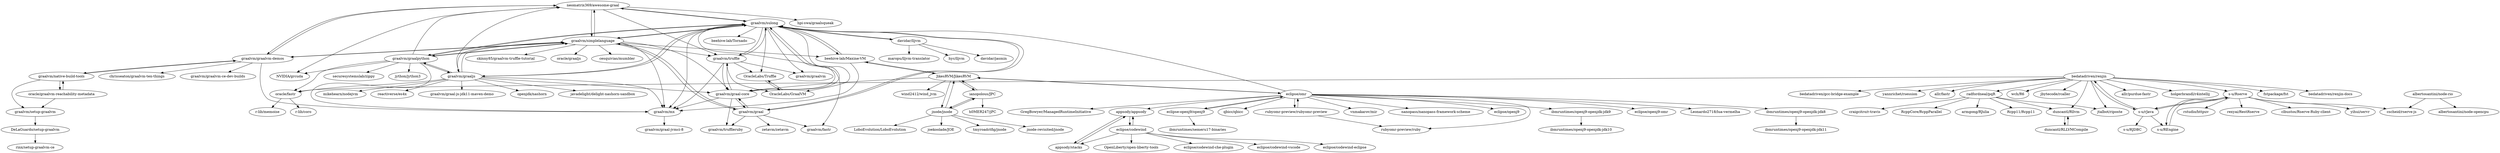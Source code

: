 digraph G {
"neomatrix369/awesome-graal" -> "NVIDIA/grcuda" ["e"=1]
"neomatrix369/awesome-graal" -> "graalvm/sulong"
"neomatrix369/awesome-graal" -> "graalvm/simplelanguage"
"neomatrix369/awesome-graal" -> "hpi-swa/graalsqueak"
"neomatrix369/awesome-graal" -> "graalvm/truffle"
"neomatrix369/awesome-graal" -> "graalvm/graalvm-demos"
"JikesRVM/JikesRVM" -> "beehive-lab/Maxine-VM"
"JikesRVM/JikesRVM" -> "ianopolous/JPC"
"JikesRVM/JikesRVM" -> "jnode/jnode"
"JikesRVM/JikesRVM" -> "wind2412/wind_jvm" ["e"=1]
"JikesRVM/JikesRVM" -> "eclipse/omr"
"JikesRVM/JikesRVM" -> "graalvm/graal-core"
"appsody/appsody" -> "appsody/stacks"
"appsody/appsody" -> "eclipse/codewind"
"eclipse/omr" -> "eclipse/openj9" ["e"=1]
"eclipse/omr" -> "rubyomr-preview/rubyomr-preview"
"eclipse/omr" -> "eclipse/openj9-omr"
"eclipse/omr" -> "Leonardo2718/lua-vermelha"
"eclipse/omr" -> "JikesRVM/JikesRVM"
"eclipse/omr" -> "eclipse-openj9/openj9"
"eclipse/omr" -> "ibmruntimes/openj9-openjdk-jdk9"
"eclipse/omr" -> "graalvm/sulong"
"eclipse/omr" -> "rubyomr-preview/ruby"
"eclipse/omr" -> "appsody/appsody"
"eclipse/omr" -> "GregBowyer/ManagedRuntimeInitiative"
"eclipse/omr" -> "ibmruntimes/openj9-openjdk-jdk8"
"eclipse/omr" -> "qbicc/qbicc"
"eclipse/omr" -> "vnmakarov/mir" ["e"=1]
"eclipse/omr" -> "nanopass/nanopass-framework-scheme" ["e"=1]
"s-u/Rserve" -> "s-u/REngine"
"s-u/Rserve" -> "s-u/rJava"
"s-u/Rserve" -> "rstudio/httpuv" ["e"=1]
"s-u/Rserve" -> "rexyai/RestRserve" ["e"=1]
"s-u/Rserve" -> "clbustos/Rserve-Ruby-client" ["e"=1]
"s-u/Rserve" -> "yihui/servr" ["e"=1]
"s-u/Rserve" -> "cscheid/rserve-js"
"davidar/lljvm" -> "davidar/jasmin"
"davidar/lljvm" -> "maropu/lljvm-translator"
"davidar/lljvm" -> "hyc/lljvm"
"davidar/lljvm" -> "graalvm/sulong"
"eclipse-openj9/openj9" -> "eclipse/omr"
"eclipse-openj9/openj9" -> "ibmruntimes/semeru17-binaries"
"beehive-lab/Maxine-VM" -> "JikesRVM/JikesRVM"
"beehive-lab/Maxine-VM" -> "graalvm/sulong"
"beehive-lab/Maxine-VM" -> "graalvm/mx"
"ibmruntimes/openj9-openjdk-jdk8" -> "ibmruntimes/openj9-openjdk-jdk11"
"graalvm/graalpython" -> "graalvm/graaljs"
"graalvm/graalpython" -> "graalvm/sulong"
"graalvm/graalpython" -> "securesystemslab/zippy"
"graalvm/graalpython" -> "graalvm/mx"
"graalvm/graalpython" -> "neomatrix369/awesome-graal"
"graalvm/graalpython" -> "oracle/fastr"
"graalvm/graalpython" -> "jython/jython3" ["e"=1]
"graalvm/graalpython" -> "graalvm/simplelanguage"
"graalvm/graalpython" -> "NVIDIA/grcuda" ["e"=1]
"oracle/fastr" -> "r-lib/memoise" ["e"=1]
"oracle/fastr" -> "r-lib/coro"
"rubyomr-preview/rubyomr-preview" -> "rubyomr-preview/ruby"
"rubyomr-preview/rubyomr-preview" -> "eclipse/omr"
"graalvm/graaljs" -> "graalvm/graalpython"
"graalvm/graaljs" -> "graalvm/mx"
"graalvm/graaljs" -> "graalvm/sulong"
"graalvm/graaljs" -> "reactiverse/es4x" ["e"=1]
"graalvm/graaljs" -> "graalvm/simplelanguage"
"graalvm/graaljs" -> "graalvm/graal-js-jdk11-maven-demo" ["e"=1]
"graalvm/graaljs" -> "neomatrix369/awesome-graal"
"graalvm/graaljs" -> "graalvm/graal-core"
"graalvm/graaljs" -> "oracle/fastr"
"graalvm/graaljs" -> "openjdk/nashorn" ["e"=1]
"graalvm/graaljs" -> "javadelight/delight-nashorn-sandbox" ["e"=1]
"graalvm/graaljs" -> "mikehearn/nodejvm"
"graalvm/sulong" -> "graalvm/truffle"
"graalvm/sulong" -> "graalvm/graal-core"
"graalvm/sulong" -> "graalvm/graal"
"graalvm/sulong" -> "graalvm/mx"
"graalvm/sulong" -> "graalvm/simplelanguage"
"graalvm/sulong" -> "graalvm/graalvm"
"graalvm/sulong" -> "neomatrix369/awesome-graal"
"graalvm/sulong" -> "graalvm/graalpython"
"graalvm/sulong" -> "OracleLabs/GraalVM"
"graalvm/sulong" -> "graalvm/fastr"
"graalvm/sulong" -> "graalvm/graaljs"
"graalvm/sulong" -> "beehive-lab/Maxine-VM"
"graalvm/sulong" -> "OracleLabs/Truffle"
"graalvm/sulong" -> "beehive-lab/Tornado"
"graalvm/sulong" -> "davidar/lljvm"
"graalvm/graal" -> "graalvm/graal-core"
"graalvm/graal" -> "graalvm/sulong"
"graalvm/graal" -> "graalvm/simplelanguage"
"graalvm/graal" -> "graalvm/truffleruby" ["e"=1]
"graalvm/graal" -> "graalvm/fastr"
"graalvm/graal" -> "zetavm/zetavm" ["e"=1]
"jnode/jnode" -> "ianopolous/JPC"
"jnode/jnode" -> "jnode-revisited/jnode"
"jnode/jnode" -> "JikesRVM/JikesRVM"
"jnode/jnode" -> "LoboEvolution/LoboEvolution"
"jnode/jnode" -> "joekoolade/JOE"
"jnode/jnode" -> "tmyroadctfig/jnode"
"graalvm/simplelanguage" -> "graalvm/sulong"
"graalvm/simplelanguage" -> "graalvm/truffle"
"graalvm/simplelanguage" -> "neomatrix369/awesome-graal"
"graalvm/simplelanguage" -> "cesquivias/mumbler"
"graalvm/simplelanguage" -> "graalvm/mx"
"graalvm/simplelanguage" -> "graalvm/graal"
"graalvm/simplelanguage" -> "graalvm/graaljs"
"graalvm/simplelanguage" -> "graalvm/graal-core"
"graalvm/simplelanguage" -> "skinny85/graalvm-truffle-tutorial"
"graalvm/simplelanguage" -> "oracle/graaljs" ["e"=1]
"graalvm/simplelanguage" -> "beehive-lab/Maxine-VM"
"graalvm/simplelanguage" -> "graalvm/graalvm-demos"
"graalvm/simplelanguage" -> "graalvm/graalpython"
"ianopolous/JPC" -> "jnode/jnode"
"ianopolous/JPC" -> "h0MER247/jPC"
"ianopolous/JPC" -> "JikesRVM/JikesRVM"
"graalvm/graalvm-demos" -> "graalvm/native-build-tools"
"graalvm/graalvm-demos" -> "neomatrix369/awesome-graal"
"graalvm/graalvm-demos" -> "graalvm/mx"
"graalvm/graalvm-demos" -> "graalvm/graalvm-ce-dev-builds" ["e"=1]
"graalvm/graalvm-demos" -> "chrisseaton/graalvm-ten-things"
"graalvm/graalvm-demos" -> "graalvm/simplelanguage"
"graalvm/mx" -> "graalvm/graal-jvmci-8"
"graalvm/graal-core" -> "graalvm/truffle"
"graalvm/graal-core" -> "graalvm/sulong"
"graalvm/graal-core" -> "graalvm/graal"
"graalvm/graal-core" -> "graalvm/mx"
"graalvm/graal-core" -> "graalvm/truffleruby" ["e"=1]
"graalvm/truffle" -> "graalvm/graal-core"
"graalvm/truffle" -> "graalvm/sulong"
"graalvm/truffle" -> "OracleLabs/Truffle"
"graalvm/truffle" -> "graalvm/graalvm"
"graalvm/truffle" -> "OracleLabs/GraalVM"
"graalvm/truffle" -> "graalvm/mx"
"s-u/rJava" -> "s-u/REngine"
"s-u/rJava" -> "s-u/Rserve"
"s-u/rJava" -> "s-u/RJDBC"
"s-u/rJava" -> "bedatadriven/renjin"
"albertosantini/node-rio" -> "albertosantini/node-opencpu"
"albertosantini/node-rio" -> "cscheid/rserve-js"
"bedatadriven/renjin" -> "s-u/rJava"
"bedatadriven/renjin" -> "s-u/Rserve"
"bedatadriven/renjin" -> "yannrichet/rsession"
"bedatadriven/renjin" -> "jtalbot/riposte"
"bedatadriven/renjin" -> "allr/fastr"
"bedatadriven/renjin" -> "radfordneal/pqR"
"bedatadriven/renjin" -> "wch/R6" ["e"=1]
"bedatadriven/renjin" -> "duncantl/Rllvm"
"bedatadriven/renjin" -> "oracle/fastr"
"bedatadriven/renjin" -> "jbytecode/rcaller"
"bedatadriven/renjin" -> "allr/purdue-fastr"
"bedatadriven/renjin" -> "holgerbrandl/r4intellij"
"bedatadriven/renjin" -> "fstpackage/fst" ["e"=1]
"bedatadriven/renjin" -> "bedatadriven/renjin-docs"
"bedatadriven/renjin" -> "bedatadriven/gcc-bridge-example"
"oracle/graalvm-reachability-metadata" -> "graalvm/native-build-tools"
"oracle/graalvm-reachability-metadata" -> "graalvm/setup-graalvm"
"eclipse/codewind" -> "appsody/appsody"
"eclipse/codewind" -> "eclipse/codewind-che-plugin"
"eclipse/codewind" -> "eclipse/codewind-vscode"
"eclipse/codewind" -> "appsody/stacks"
"eclipse/codewind" -> "eclipse/codewind-eclipse"
"eclipse/codewind" -> "OpenLiberty/open-liberty-tools" ["e"=1]
"graalvm/native-build-tools" -> "oracle/graalvm-reachability-metadata"
"graalvm/native-build-tools" -> "graalvm/graalvm-demos"
"graalvm/native-build-tools" -> "graalvm/setup-graalvm"
"ibmruntimes/openj9-openjdk-jdk9" -> "ibmruntimes/openj9-openjdk-jdk10"
"appsody/stacks" -> "appsody/appsody"
"OracleLabs/GraalVM" -> "OracleLabs/Truffle"
"radfordneal/pqR" -> "jtalbot/riposte"
"radfordneal/pqR" -> "Rcpp11/Rcpp11" ["e"=1]
"radfordneal/pqR" -> "craigcitro/r-travis" ["e"=1]
"radfordneal/pqR" -> "RcppCore/RcppParallel" ["e"=1]
"radfordneal/pqR" -> "duncantl/Rllvm"
"radfordneal/pqR" -> "armgong/RJulia"
"s-u/REngine" -> "s-u/Rserve"
"graalvm/setup-graalvm" -> "DeLaGuardo/setup-graalvm"
"DeLaGuardo/setup-graalvm" -> "rinx/setup-graalvm-ce"
"OracleLabs/Truffle" -> "OracleLabs/GraalVM"
"duncantl/Rllvm" -> "duncantl/RLLVMCompile"
"duncantl/RLLVMCompile" -> "duncantl/Rllvm"
"neomatrix369/awesome-graal" ["l"="6.795,21.353"]
"NVIDIA/grcuda" ["l"="27.371,33.193"]
"graalvm/sulong" ["l"="6.796,21.404"]
"graalvm/simplelanguage" ["l"="6.8,21.374"]
"hpi-swa/graalsqueak" ["l"="6.785,21.312"]
"graalvm/truffle" ["l"="6.812,21.39"]
"graalvm/graalvm-demos" ["l"="6.822,21.33"]
"JikesRVM/JikesRVM" ["l"="6.781,21.488"]
"beehive-lab/Maxine-VM" ["l"="6.781,21.439"]
"ianopolous/JPC" ["l"="6.799,21.52"]
"jnode/jnode" ["l"="6.826,21.518"]
"wind2412/wind_jvm" ["l"="1.919,18.859"]
"eclipse/omr" ["l"="6.727,21.517"]
"graalvm/graal-core" ["l"="6.781,21.415"]
"appsody/appsody" ["l"="6.661,21.568"]
"appsody/stacks" ["l"="6.653,21.59"]
"eclipse/codewind" ["l"="6.632,21.586"]
"eclipse/openj9" ["l"="9.257,21.46"]
"rubyomr-preview/rubyomr-preview" ["l"="6.735,21.547"]
"eclipse/openj9-omr" ["l"="6.723,21.49"]
"Leonardo2718/lua-vermelha" ["l"="6.678,21.523"]
"eclipse-openj9/openj9" ["l"="6.688,21.496"]
"ibmruntimes/openj9-openjdk-jdk9" ["l"="6.701,21.554"]
"rubyomr-preview/ruby" ["l"="6.753,21.533"]
"GregBowyer/ManagedRuntimeInitiative" ["l"="6.721,21.573"]
"ibmruntimes/openj9-openjdk-jdk8" ["l"="6.753,21.563"]
"qbicc/qbicc" ["l"="6.697,21.533"]
"vnmakarov/mir" ["l"="-13.894,17.677"]
"nanopass/nanopass-framework-scheme" ["l"="-7.903,13.45"]
"s-u/Rserve" ["l"="6.633,21.148"]
"s-u/REngine" ["l"="6.653,21.141"]
"s-u/rJava" ["l"="6.648,21.171"]
"rstudio/httpuv" ["l"="20.588,43.547"]
"rexyai/RestRserve" ["l"="20.566,43.5"]
"clbustos/Rserve-Ruby-client" ["l"="8.863,-29.422"]
"yihui/servr" ["l"="20.509,43.601"]
"cscheid/rserve-js" ["l"="6.625,21.108"]
"davidar/lljvm" ["l"="6.87,21.415"]
"davidar/jasmin" ["l"="6.915,21.429"]
"maropu/lljvm-translator" ["l"="6.904,21.401"]
"hyc/lljvm" ["l"="6.89,21.434"]
"ibmruntimes/semeru17-binaries" ["l"="6.658,21.488"]
"graalvm/mx" ["l"="6.783,21.385"]
"ibmruntimes/openj9-openjdk-jdk11" ["l"="6.763,21.588"]
"graalvm/graalpython" ["l"="6.76,21.354"]
"graalvm/graaljs" ["l"="6.755,21.378"]
"securesystemslab/zippy" ["l"="6.712,21.343"]
"oracle/fastr" ["l"="6.704,21.302"]
"jython/jython3" ["l"="22.695,5.709"]
"r-lib/memoise" ["l"="20.442,43.457"]
"r-lib/coro" ["l"="6.672,21.295"]
"reactiverse/es4x" ["l"="7.263,21.308"]
"graalvm/graal-js-jdk11-maven-demo" ["l"="49.004,-1.545"]
"openjdk/nashorn" ["l"="49.007,-1.509"]
"javadelight/delight-nashorn-sandbox" ["l"="49.008,-1.573"]
"mikehearn/nodejvm" ["l"="6.715,21.388"]
"graalvm/graal" ["l"="6.815,21.42"]
"graalvm/graalvm" ["l"="6.783,21.373"]
"OracleLabs/GraalVM" ["l"="6.836,21.404"]
"graalvm/fastr" ["l"="6.834,21.44"]
"OracleLabs/Truffle" ["l"="6.834,21.39"]
"beehive-lab/Tornado" ["l"="6.807,21.445"]
"graalvm/truffleruby" ["l"="8.393,-30.835"]
"zetavm/zetavm" ["l"="-11.721,23.607"]
"jnode-revisited/jnode" ["l"="6.852,21.512"]
"LoboEvolution/LoboEvolution" ["l"="6.862,21.53"]
"joekoolade/JOE" ["l"="6.851,21.553"]
"tmyroadctfig/jnode" ["l"="6.835,21.541"]
"cesquivias/mumbler" ["l"="6.854,21.359"]
"skinny85/graalvm-truffle-tutorial" ["l"="6.835,21.369"]
"oracle/graaljs" ["l"="49.047,-1.551"]
"h0MER247/jPC" ["l"="6.805,21.551"]
"graalvm/native-build-tools" ["l"="6.846,21.287"]
"graalvm/graalvm-ce-dev-builds" ["l"="9.457,21.217"]
"chrisseaton/graalvm-ten-things" ["l"="6.867,21.315"]
"graalvm/graal-jvmci-8" ["l"="6.822,21.356"]
"s-u/RJDBC" ["l"="6.678,21.158"]
"bedatadriven/renjin" ["l"="6.629,21.207"]
"albertosantini/node-rio" ["l"="6.62,21.075"]
"albertosantini/node-opencpu" ["l"="6.616,21.052"]
"yannrichet/rsession" ["l"="6.622,21.183"]
"jtalbot/riposte" ["l"="6.599,21.184"]
"allr/fastr" ["l"="6.63,21.246"]
"radfordneal/pqR" ["l"="6.575,21.183"]
"wch/R6" ["l"="20.504,43.637"]
"duncantl/Rllvm" ["l"="6.578,21.208"]
"jbytecode/rcaller" ["l"="6.665,21.212"]
"allr/purdue-fastr" ["l"="6.603,21.213"]
"holgerbrandl/r4intellij" ["l"="6.595,21.237"]
"fstpackage/fst" ["l"="20.347,43.461"]
"bedatadriven/renjin-docs" ["l"="6.645,21.223"]
"bedatadriven/gcc-bridge-example" ["l"="6.65,21.198"]
"oracle/graalvm-reachability-metadata" ["l"="6.854,21.259"]
"graalvm/setup-graalvm" ["l"="6.879,21.253"]
"eclipse/codewind-che-plugin" ["l"="6.625,21.607"]
"eclipse/codewind-vscode" ["l"="6.609,21.599"]
"eclipse/codewind-eclipse" ["l"="6.607,21.582"]
"OpenLiberty/open-liberty-tools" ["l"="8.062,21.301"]
"ibmruntimes/openj9-openjdk-jdk10" ["l"="6.692,21.576"]
"Rcpp11/Rcpp11" ["l"="20.588,43.512"]
"craigcitro/r-travis" ["l"="20.518,43.639"]
"RcppCore/RcppParallel" ["l"="20.578,43.489"]
"armgong/RJulia" ["l"="6.547,21.166"]
"DeLaGuardo/setup-graalvm" ["l"="6.902,21.231"]
"rinx/setup-graalvm-ce" ["l"="6.918,21.216"]
"duncantl/RLLVMCompile" ["l"="6.555,21.214"]
}